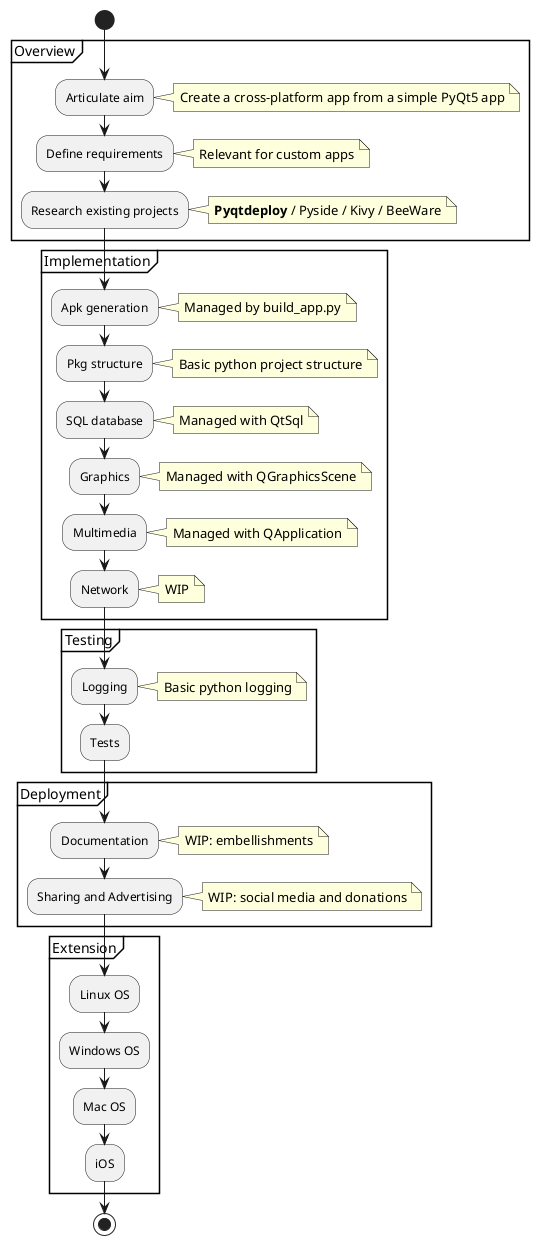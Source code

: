 @startuml
start
partition Overview {
    :Articulate aim;
    note right
        Create a cross-platform app from a simple PyQt5 app
    end note
    :Define requirements;
    note right
      Relevant for custom apps
    end note
    :Research existing projects;
    note right
        **Pyqtdeploy** / Pyside / Kivy / BeeWare
    end note
}
partition Implementation {
    :Apk generation;
    note right
      Managed by build_app.py
    end note
    :Pkg structure;
    note right
      Basic python project structure
    end note
    :SQL database;
    note right
      Managed with QtSql
    end note
    :Graphics;
    note right
      Managed with QGraphicsScene
    end note
    :Multimedia;
    note right
      Managed with QApplication
    end note
    :Network;
    note right
      WIP
    end note
}
partition Testing {
    :Logging;
    note right
      Basic python logging
    end note
    :Tests;
}
partition Deployment {
    :Documentation;
    note right
      WIP: embellishments
    end note
    :Sharing and Advertising;
    note right
      WIP: social media and donations
    end note
}
partition Extension {
    :Linux OS;
    :Windows OS;
    :Mac OS;
    :iOS;
}
stop
@enduml
